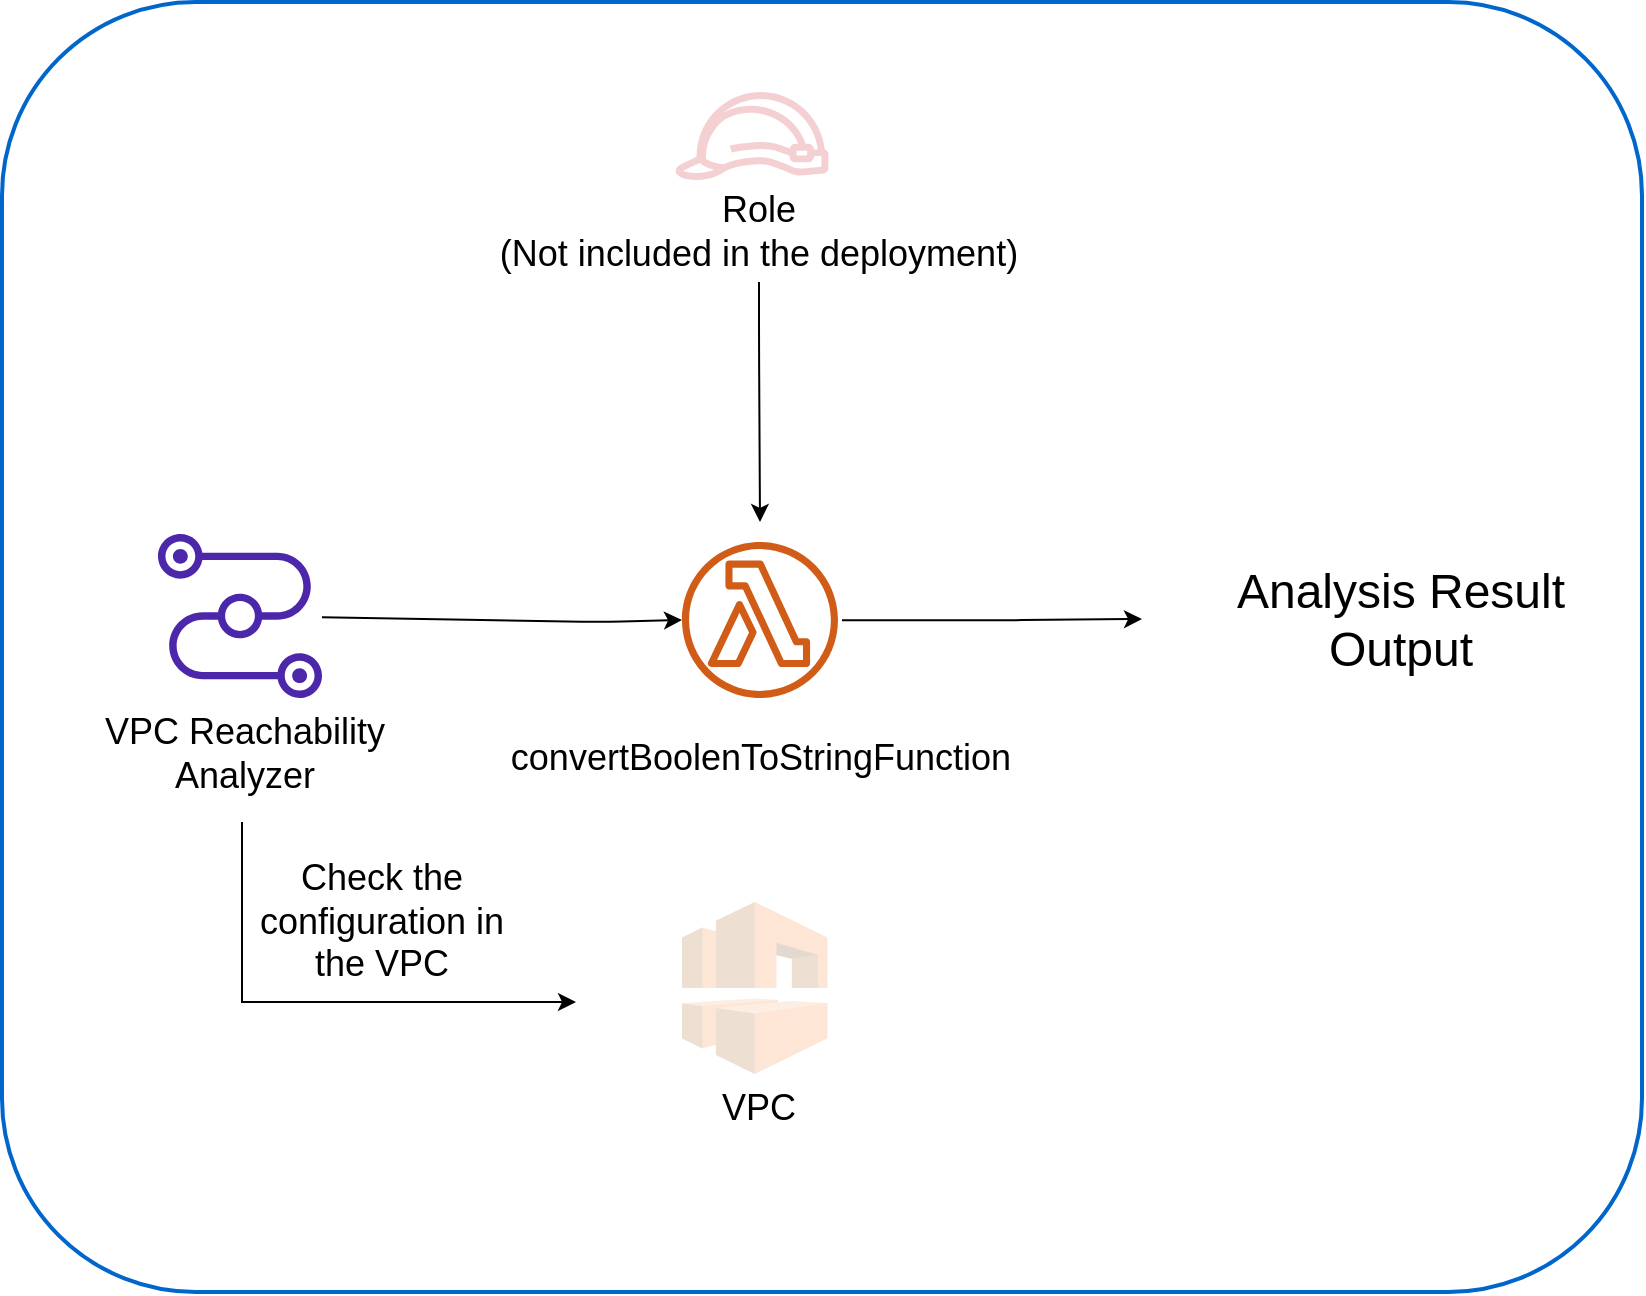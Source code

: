 <mxfile version="17.4.5" type="device"><diagram id="iGaJ98hHvs8hZ4YHFT1T" name="Page-1"><mxGraphModel dx="2249" dy="794" grid="1" gridSize="5" guides="1" tooltips="1" connect="1" arrows="1" fold="1" page="1" pageScale="1" pageWidth="827" pageHeight="1169" math="0" shadow="0"><root><mxCell id="0"/><mxCell id="1" parent="0"/><mxCell id="xehpG5-hZGzM3cYJbhdT-22" value="" style="rounded=1;whiteSpace=wrap;html=1;gradientDirection=north;strokeWidth=2;strokeColor=#0066CC;perimeterSpacing=0;" parent="1" vertex="1"><mxGeometry x="-100" y="130" width="820" height="645" as="geometry"/></mxCell><mxCell id="xehpG5-hZGzM3cYJbhdT-2" value="" style="outlineConnect=0;fontColor=#232F3E;gradientColor=none;fillColor=#D05C17;strokeColor=none;dashed=0;verticalLabelPosition=bottom;verticalAlign=top;align=center;html=1;fontSize=12;fontStyle=0;aspect=fixed;pointerEvents=1;shape=mxgraph.aws4.lambda_function;" parent="1" vertex="1"><mxGeometry x="240" y="400" width="78" height="78" as="geometry"/></mxCell><mxCell id="xehpG5-hZGzM3cYJbhdT-7" value="" style="endArrow=classic;html=1;" parent="1" source="afzh-j3S4THT4J7H5c58-2" edge="1"><mxGeometry width="50" height="50" relative="1" as="geometry"><mxPoint x="120" y="440" as="sourcePoint"/><mxPoint x="240" y="439" as="targetPoint"/><Array as="points"><mxPoint x="200" y="440"/></Array></mxGeometry></mxCell><mxCell id="xehpG5-hZGzM3cYJbhdT-8" value="" style="endArrow=classic;html=1;" parent="1" edge="1"><mxGeometry width="50" height="50" relative="1" as="geometry"><mxPoint x="320" y="439.14" as="sourcePoint"/><mxPoint x="470" y="438.498" as="targetPoint"/><Array as="points"><mxPoint x="400" y="439.14"/></Array></mxGeometry></mxCell><mxCell id="xehpG5-hZGzM3cYJbhdT-17" value="&lt;span style=&quot;font-size: 18px&quot;&gt;convertBoolenToStringFunction&lt;/span&gt;" style="text;html=1;strokeColor=none;fillColor=none;align=center;verticalAlign=middle;whiteSpace=wrap;rounded=0;" parent="1" vertex="1"><mxGeometry x="176.75" y="498" width="204.5" height="20" as="geometry"/></mxCell><mxCell id="xehpG5-hZGzM3cYJbhdT-18" value="&lt;font style=&quot;font-size: 24px&quot;&gt;Analysis Result Output&lt;/font&gt;" style="text;html=1;strokeColor=none;fillColor=none;align=center;verticalAlign=middle;whiteSpace=wrap;rounded=0;" parent="1" vertex="1"><mxGeometry x="480" y="429" width="239" height="20" as="geometry"/></mxCell><mxCell id="CnEsFYACOL5itZkTjymf-1" value="" style="outlineConnect=0;fontColor=#232F3E;gradientColor=none;fillColor=#C7131F;strokeColor=none;dashed=0;verticalLabelPosition=bottom;verticalAlign=top;align=center;html=1;fontSize=12;fontStyle=0;aspect=fixed;pointerEvents=1;shape=mxgraph.aws4.role;" parent="1" vertex="1"><mxGeometry x="236" y="175" width="78" height="44" as="geometry"/></mxCell><mxCell id="CnEsFYACOL5itZkTjymf-4" value="&lt;span style=&quot;font-size: 18px&quot;&gt;Role &lt;br&gt;(Not included in the deployment)&lt;/span&gt;" style="text;html=1;strokeColor=none;fillColor=none;align=center;verticalAlign=middle;whiteSpace=wrap;rounded=0;" parent="1" vertex="1"><mxGeometry x="127.38" y="235" width="303.25" height="20" as="geometry"/></mxCell><mxCell id="CnEsFYACOL5itZkTjymf-5" value="" style="endArrow=classic;html=1;" parent="1" edge="1"><mxGeometry width="50" height="50" relative="1" as="geometry"><mxPoint x="278.5" y="270" as="sourcePoint"/><mxPoint x="279" y="390" as="targetPoint"/><Array as="points"><mxPoint x="278.5" y="300"/></Array></mxGeometry></mxCell><mxCell id="afzh-j3S4THT4J7H5c58-2" value="" style="sketch=0;outlineConnect=0;fontColor=#232F3E;gradientColor=none;fillColor=#4D27AA;strokeColor=none;dashed=0;verticalLabelPosition=bottom;verticalAlign=top;align=center;html=1;fontSize=12;fontStyle=0;aspect=fixed;pointerEvents=1;shape=mxgraph.aws4.vpc_reachability_analyzer;" parent="1" vertex="1"><mxGeometry x="-22" y="396" width="82" height="82" as="geometry"/></mxCell><mxCell id="afzh-j3S4THT4J7H5c58-3" value="" style="endArrow=classic;html=1;rounded=0;" parent="1" edge="1"><mxGeometry width="50" height="50" relative="1" as="geometry"><mxPoint x="20" y="540" as="sourcePoint"/><mxPoint x="187" y="630" as="targetPoint"/><Array as="points"><mxPoint x="20" y="630"/></Array></mxGeometry></mxCell><mxCell id="afzh-j3S4THT4J7H5c58-4" value="" style="outlineConnect=0;dashed=0;verticalLabelPosition=bottom;verticalAlign=top;align=center;html=1;shape=mxgraph.aws3.vpc;fillColor=#F58534;gradientColor=none;" parent="1" vertex="1"><mxGeometry x="240" y="580" width="72.75" height="86" as="geometry"/></mxCell><mxCell id="afzh-j3S4THT4J7H5c58-6" value="&lt;span style=&quot;font-size: 18px&quot;&gt;VPC Reachability Analyzer&lt;/span&gt;" style="text;html=1;strokeColor=none;fillColor=none;align=center;verticalAlign=middle;whiteSpace=wrap;rounded=0;" parent="1" vertex="1"><mxGeometry x="-81.25" y="496" width="204.5" height="20" as="geometry"/></mxCell><mxCell id="afzh-j3S4THT4J7H5c58-7" value="&lt;span style=&quot;font-size: 18px&quot;&gt;VPC&lt;/span&gt;" style="text;html=1;strokeColor=none;fillColor=none;align=center;verticalAlign=middle;whiteSpace=wrap;rounded=0;" parent="1" vertex="1"><mxGeometry x="175.75" y="673" width="204.5" height="20" as="geometry"/></mxCell><mxCell id="afzh-j3S4THT4J7H5c58-9" value="" style="rounded=0;whiteSpace=wrap;html=1;fontSize=24;opacity=80;strokeWidth=0;glass=0;sketch=1;fillStyle=solid;strokeColor=none;" parent="1" vertex="1"><mxGeometry x="219.01" y="167" width="120" height="60" as="geometry"/></mxCell><mxCell id="cunmOH_GAueXT0trBNVz-1" value="" style="rounded=0;whiteSpace=wrap;html=1;fontSize=24;opacity=80;strokeWidth=0;glass=0;sketch=1;fillStyle=solid;strokeColor=none;" vertex="1" parent="1"><mxGeometry x="218" y="570" width="120" height="100" as="geometry"/></mxCell><mxCell id="cunmOH_GAueXT0trBNVz-2" value="&lt;span style=&quot;font-size: 18px&quot;&gt;Check the configuration in the VPC&lt;/span&gt;" style="text;html=1;strokeColor=none;fillColor=none;align=center;verticalAlign=middle;whiteSpace=wrap;rounded=0;" vertex="1" parent="1"><mxGeometry x="25" y="580" width="130" height="20" as="geometry"/></mxCell><mxCell id="cunmOH_GAueXT0trBNVz-3" style="edgeStyle=orthogonalEdgeStyle;rounded=0;orthogonalLoop=1;jettySize=auto;html=1;exitX=0.5;exitY=1;exitDx=0;exitDy=0;" edge="1" parent="1" source="cunmOH_GAueXT0trBNVz-2" target="cunmOH_GAueXT0trBNVz-2"><mxGeometry relative="1" as="geometry"/></mxCell></root></mxGraphModel></diagram></mxfile>